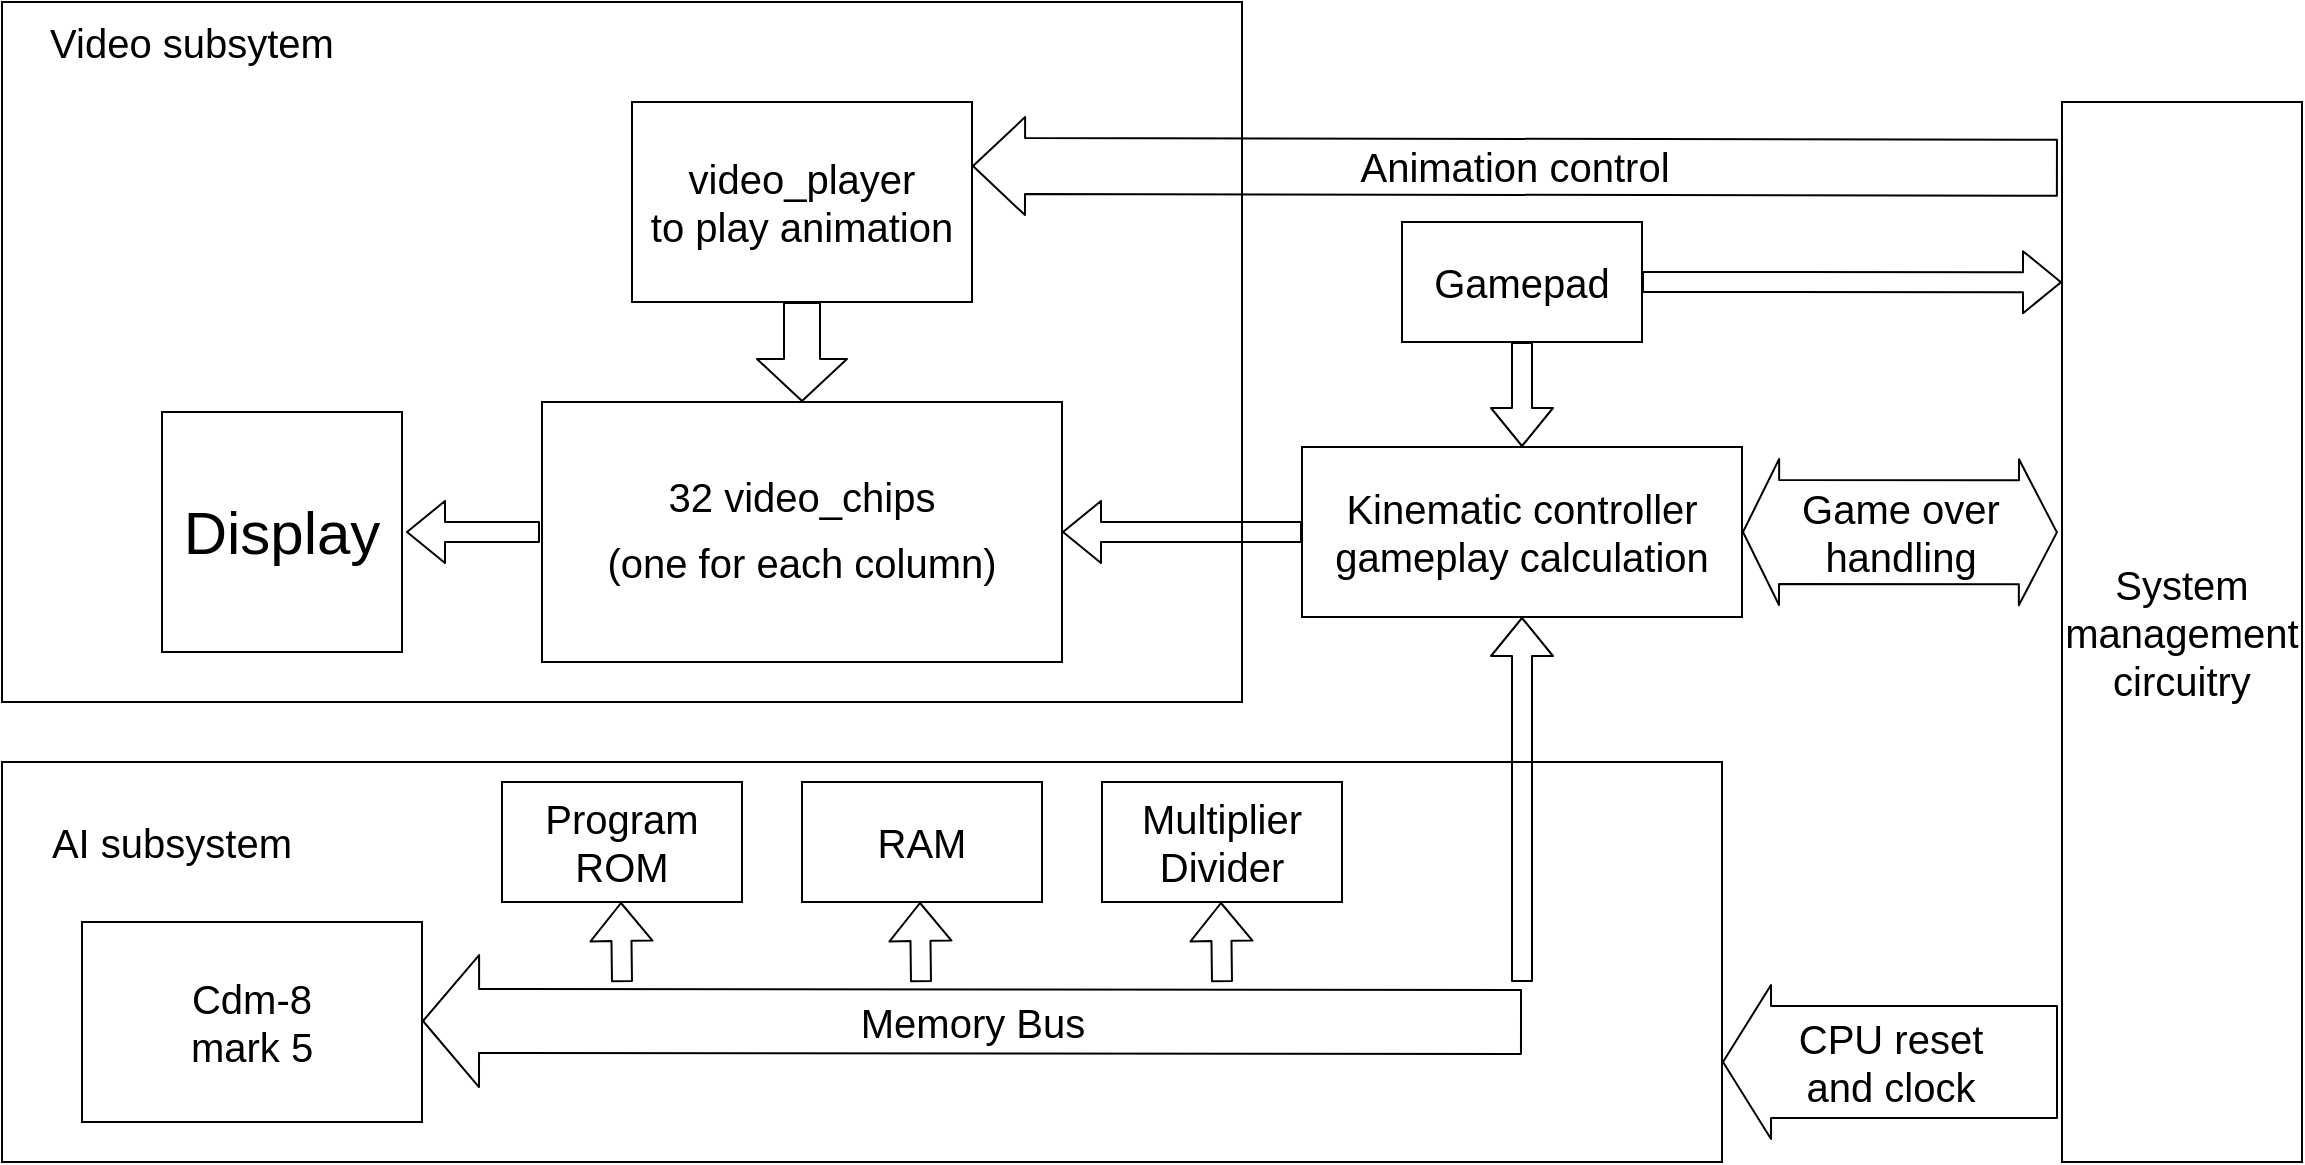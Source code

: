 <mxfile version="12.1.3" pages="1"><diagram id="y0VNQOkrhQBQf7_HeMrK" name="Page-1"><mxGraphModel dx="1408" dy="639" grid="1" gridSize="10" guides="1" tooltips="1" connect="1" arrows="1" fold="1" page="1" pageScale="1" pageWidth="3000" pageHeight="3000" math="0" shadow="0"><root><mxCell id="0"/><mxCell id="1" parent="0"/><mxCell id="gUCsw2YInTAGlV4aWiJd-1" value="&lt;font style=&quot;font-size: 30px;&quot;&gt;Display&lt;/font&gt;" style="whiteSpace=wrap;html=1;aspect=fixed;fontSize=30;" vertex="1" parent="1"><mxGeometry x="160" y="225" width="120" height="120" as="geometry"/></mxCell><mxCell id="gUCsw2YInTAGlV4aWiJd-2" value="&lt;div style=&quot;font-size: 20px&quot;&gt;&lt;font style=&quot;font-size: 20px&quot;&gt;32 video_chips&lt;/font&gt;&lt;/div&gt;&lt;font style=&quot;font-size: 20px&quot;&gt;(one for each column)&lt;br&gt;&lt;/font&gt;" style="rounded=0;whiteSpace=wrap;html=1;fontSize=30;" vertex="1" parent="1"><mxGeometry x="350" y="220" width="260" height="130" as="geometry"/></mxCell><mxCell id="gUCsw2YInTAGlV4aWiJd-3" value="" style="shape=flexArrow;endArrow=classic;html=1;fontSize=30;width=18;endSize=6.67;endWidth=26;exitX=0.5;exitY=1;exitDx=0;exitDy=0;entryX=0.5;entryY=0;entryDx=0;entryDy=0;" edge="1" parent="1" source="gUCsw2YInTAGlV4aWiJd-6" target="gUCsw2YInTAGlV4aWiJd-2"><mxGeometry width="50" height="50" relative="1" as="geometry"><mxPoint x="550" y="190" as="sourcePoint"/><mxPoint x="480" y="210" as="targetPoint"/><Array as="points"/></mxGeometry></mxCell><mxCell id="gUCsw2YInTAGlV4aWiJd-6" value="&lt;div&gt;video_player&lt;/div&gt;&lt;div&gt;to play animation&lt;br&gt;&lt;/div&gt;" style="rounded=0;whiteSpace=wrap;html=1;fontSize=20;" vertex="1" parent="1"><mxGeometry x="395" y="70" width="170" height="100" as="geometry"/></mxCell><mxCell id="gUCsw2YInTAGlV4aWiJd-8" value="Video subsytem" style="text;html=1;strokeColor=none;fillColor=none;align=center;verticalAlign=middle;whiteSpace=wrap;rounded=0;fontSize=20;" vertex="1" parent="1"><mxGeometry x="100" y="30" width="150" height="20" as="geometry"/></mxCell><mxCell id="gUCsw2YInTAGlV4aWiJd-10" value="&lt;div&gt;Kinematic controller&lt;/div&gt;&lt;div&gt;gameplay calculation&lt;br&gt;&lt;/div&gt;" style="rounded=0;whiteSpace=wrap;html=1;fillColor=none;fontSize=20;" vertex="1" parent="1"><mxGeometry x="730" y="242.5" width="220" height="85" as="geometry"/></mxCell><mxCell id="gUCsw2YInTAGlV4aWiJd-11" value="" style="shape=flexArrow;endArrow=classic;html=1;fontSize=30;entryX=1;entryY=0.5;entryDx=0;entryDy=0;exitX=0;exitY=0.5;exitDx=0;exitDy=0;" edge="1" parent="1" source="gUCsw2YInTAGlV4aWiJd-10" target="gUCsw2YInTAGlV4aWiJd-2"><mxGeometry width="50" height="50" relative="1" as="geometry"><mxPoint x="630" y="284" as="sourcePoint"/><mxPoint x="700" y="284" as="targetPoint"/></mxGeometry></mxCell><mxCell id="gUCsw2YInTAGlV4aWiJd-12" value="" style="rounded=0;whiteSpace=wrap;html=1;fillColor=none;fontSize=20;" vertex="1" parent="1"><mxGeometry x="80" y="400" width="860" height="200" as="geometry"/></mxCell><mxCell id="gUCsw2YInTAGlV4aWiJd-13" value="&lt;div&gt;Cdm-8&lt;/div&gt;&lt;div&gt;mark 5&lt;br&gt;&lt;/div&gt;" style="rounded=0;whiteSpace=wrap;html=1;fillColor=none;fontSize=20;" vertex="1" parent="1"><mxGeometry x="120" y="480" width="170" height="100" as="geometry"/></mxCell><mxCell id="gUCsw2YInTAGlV4aWiJd-16" value="&lt;div&gt;Program ROM&lt;br&gt;&lt;/div&gt;" style="rounded=0;whiteSpace=wrap;html=1;fillColor=none;fontSize=20;" vertex="1" parent="1"><mxGeometry x="330" y="410" width="120" height="60" as="geometry"/></mxCell><mxCell id="gUCsw2YInTAGlV4aWiJd-17" value="RAM" style="rounded=0;whiteSpace=wrap;html=1;fillColor=none;fontSize=20;" vertex="1" parent="1"><mxGeometry x="480" y="410" width="120" height="60" as="geometry"/></mxCell><mxCell id="gUCsw2YInTAGlV4aWiJd-18" value="&lt;div&gt;Multiplier&lt;/div&gt;&lt;div&gt;Divider&lt;br&gt;&lt;/div&gt;" style="rounded=0;whiteSpace=wrap;html=1;fillColor=none;fontSize=20;" vertex="1" parent="1"><mxGeometry x="630" y="410" width="120" height="60" as="geometry"/></mxCell><mxCell id="gUCsw2YInTAGlV4aWiJd-19" value="Memory Bus" style="shape=flexArrow;endArrow=classic;html=1;fontSize=20;endWidth=33;endSize=9.01;width=32;" edge="1" parent="1"><mxGeometry width="50" height="50" relative="1" as="geometry"><mxPoint x="840" y="530" as="sourcePoint"/><mxPoint x="290" y="529.5" as="targetPoint"/></mxGeometry></mxCell><mxCell id="gUCsw2YInTAGlV4aWiJd-20" value="" style="shape=flexArrow;endArrow=classic;html=1;fontSize=20;" edge="1" parent="1"><mxGeometry width="50" height="50" relative="1" as="geometry"><mxPoint x="390" y="510" as="sourcePoint"/><mxPoint x="389.5" y="470" as="targetPoint"/></mxGeometry></mxCell><mxCell id="gUCsw2YInTAGlV4aWiJd-21" value="" style="shape=flexArrow;endArrow=classic;html=1;fontSize=20;" edge="1" parent="1"><mxGeometry width="50" height="50" relative="1" as="geometry"><mxPoint x="539.5" y="510" as="sourcePoint"/><mxPoint x="539" y="470" as="targetPoint"/></mxGeometry></mxCell><mxCell id="gUCsw2YInTAGlV4aWiJd-22" value="" style="shape=flexArrow;endArrow=classic;html=1;fontSize=20;" edge="1" parent="1"><mxGeometry width="50" height="50" relative="1" as="geometry"><mxPoint x="690" y="510" as="sourcePoint"/><mxPoint x="689.5" y="470" as="targetPoint"/></mxGeometry></mxCell><mxCell id="gUCsw2YInTAGlV4aWiJd-23" value="" style="shape=flexArrow;endArrow=classic;html=1;fontSize=20;entryX=0.5;entryY=1;entryDx=0;entryDy=0;" edge="1" parent="1" target="gUCsw2YInTAGlV4aWiJd-10"><mxGeometry width="50" height="50" relative="1" as="geometry"><mxPoint x="840" y="510" as="sourcePoint"/><mxPoint x="839.5" y="470" as="targetPoint"/></mxGeometry></mxCell><mxCell id="gUCsw2YInTAGlV4aWiJd-25" value="AI subsystem" style="text;html=1;strokeColor=none;fillColor=none;align=center;verticalAlign=middle;whiteSpace=wrap;rounded=0;fontSize=20;" vertex="1" parent="1"><mxGeometry x="100" y="430" width="130" height="20" as="geometry"/></mxCell><mxCell id="gUCsw2YInTAGlV4aWiJd-26" value="Gamepad" style="rounded=0;whiteSpace=wrap;html=1;fillColor=none;fontSize=20;" vertex="1" parent="1"><mxGeometry x="780" y="130" width="120" height="60" as="geometry"/></mxCell><mxCell id="gUCsw2YInTAGlV4aWiJd-29" value="" style="shape=flexArrow;endArrow=classic;html=1;fontSize=20;" edge="1" parent="1"><mxGeometry width="50" height="50" relative="1" as="geometry"><mxPoint x="349" y="285" as="sourcePoint"/><mxPoint x="282" y="285" as="targetPoint"/></mxGeometry></mxCell><mxCell id="gUCsw2YInTAGlV4aWiJd-32" value="System management circuitry" style="rounded=0;whiteSpace=wrap;html=1;fillColor=none;fontSize=20;" vertex="1" parent="1"><mxGeometry x="1110" y="70" width="120" height="530" as="geometry"/></mxCell><mxCell id="gUCsw2YInTAGlV4aWiJd-33" value="" style="shape=flexArrow;endArrow=classic;html=1;fontSize=20;entryX=0.5;entryY=0;entryDx=0;entryDy=0;exitX=0.5;exitY=1;exitDx=0;exitDy=0;" edge="1" parent="1" source="gUCsw2YInTAGlV4aWiJd-26" target="gUCsw2YInTAGlV4aWiJd-10"><mxGeometry width="50" height="50" relative="1" as="geometry"><mxPoint x="705" y="250" as="sourcePoint"/><mxPoint x="755" y="200" as="targetPoint"/></mxGeometry></mxCell><mxCell id="gUCsw2YInTAGlV4aWiJd-34" value="" style="shape=flexArrow;endArrow=classic;html=1;fontSize=20;exitX=1;exitY=0.5;exitDx=0;exitDy=0;entryX=0;entryY=0.17;entryDx=0;entryDy=0;entryPerimeter=0;" edge="1" parent="1" source="gUCsw2YInTAGlV4aWiJd-26" target="gUCsw2YInTAGlV4aWiJd-32"><mxGeometry width="50" height="50" relative="1" as="geometry"><mxPoint x="899" y="167" as="sourcePoint"/><mxPoint x="1007" y="160" as="targetPoint"/></mxGeometry></mxCell><mxCell id="gUCsw2YInTAGlV4aWiJd-35" value="Animation control" style="shape=flexArrow;endArrow=classic;html=1;fontSize=20;entryX=1;entryY=0.32;entryDx=0;entryDy=0;entryPerimeter=0;exitX=-0.017;exitY=0.062;exitDx=0;exitDy=0;exitPerimeter=0;width=28;endSize=8.34;" edge="1" parent="1" source="gUCsw2YInTAGlV4aWiJd-32" target="gUCsw2YInTAGlV4aWiJd-6"><mxGeometry width="50" height="50" relative="1" as="geometry"><mxPoint x="790" y="100" as="sourcePoint"/><mxPoint x="840" y="50" as="targetPoint"/></mxGeometry></mxCell><mxCell id="gUCsw2YInTAGlV4aWiJd-37" value="&lt;div&gt;Game over&lt;/div&gt;&lt;div&gt;handling&lt;br&gt;&lt;/div&gt;" style="shape=flexArrow;endArrow=classic;startArrow=classic;html=1;fontSize=20;entryX=1;entryY=0.5;entryDx=0;entryDy=0;exitX=-0.017;exitY=0.406;exitDx=0;exitDy=0;exitPerimeter=0;width=52;endSize=5.68;" edge="1" parent="1" source="gUCsw2YInTAGlV4aWiJd-32" target="gUCsw2YInTAGlV4aWiJd-10"><mxGeometry width="50" height="50" relative="1" as="geometry"><mxPoint x="1030" y="285" as="sourcePoint"/><mxPoint x="130" y="620" as="targetPoint"/></mxGeometry></mxCell><mxCell id="gUCsw2YInTAGlV4aWiJd-38" value="&lt;div&gt;CPU reset&lt;/div&gt;&lt;div&gt;and clock&lt;/div&gt;" style="shape=flexArrow;endArrow=classic;html=1;fontSize=20;entryX=1;entryY=0.75;entryDx=0;entryDy=0;width=56;endSize=7.67;" edge="1" parent="1" target="gUCsw2YInTAGlV4aWiJd-12"><mxGeometry width="50" height="50" relative="1" as="geometry"><mxPoint x="1108" y="550" as="sourcePoint"/><mxPoint x="130" y="620" as="targetPoint"/><Array as="points"/></mxGeometry></mxCell><mxCell id="gUCsw2YInTAGlV4aWiJd-39" value="" style="rounded=0;whiteSpace=wrap;html=1;fillColor=none;fontSize=20;" vertex="1" parent="1"><mxGeometry x="80" y="20" width="620" height="350" as="geometry"/></mxCell></root></mxGraphModel></diagram></mxfile>